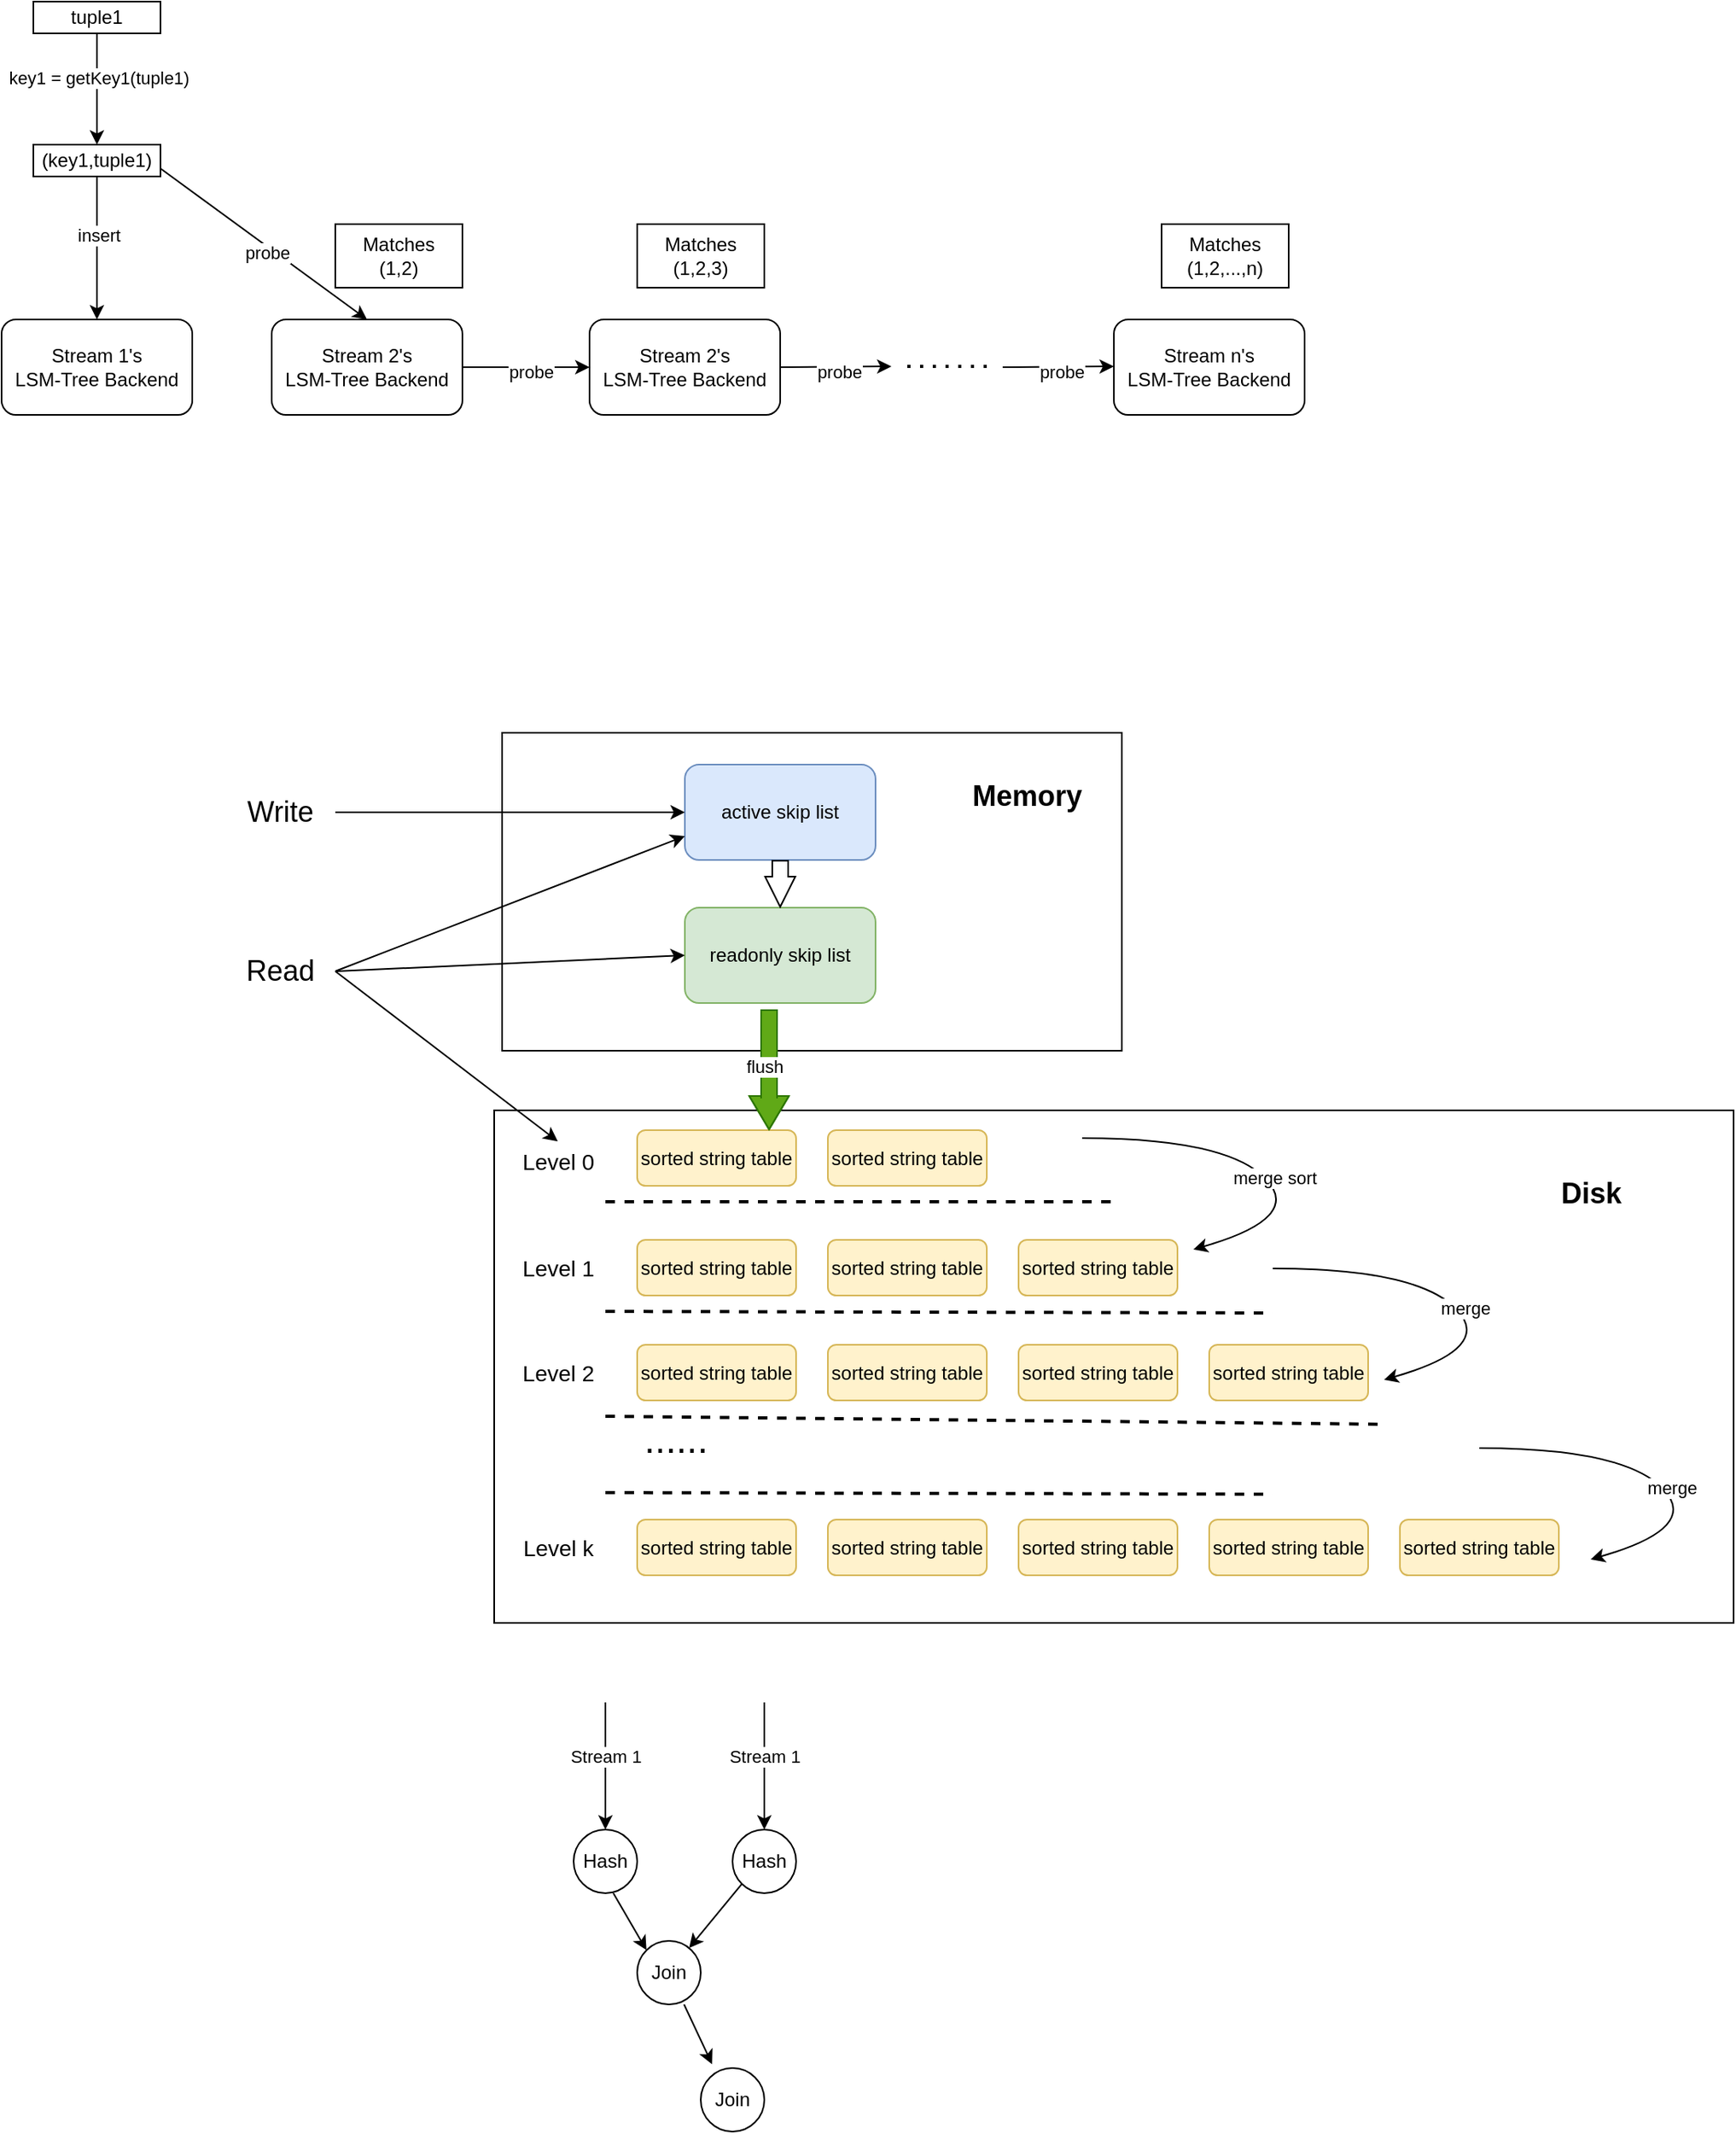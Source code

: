 <mxfile version="22.0.4" type="github">
  <diagram name="第 1 页" id="E1xqAoynhQZB6YTEvSdn">
    <mxGraphModel dx="892" dy="575" grid="1" gridSize="10" guides="1" tooltips="1" connect="1" arrows="1" fold="1" page="1" pageScale="1" pageWidth="1169" pageHeight="827" math="0" shadow="0">
      <root>
        <mxCell id="0" />
        <mxCell id="1" parent="0" />
        <mxCell id="flCKQIhOCsDCRdV_kYDA-1" value="Stream 1&#39;s&lt;br&gt;LSM-Tree Backend" style="rounded=1;whiteSpace=wrap;html=1;" vertex="1" parent="1">
          <mxGeometry x="60" y="230" width="120" height="60" as="geometry" />
        </mxCell>
        <mxCell id="flCKQIhOCsDCRdV_kYDA-2" value="Stream 2&#39;s&lt;br&gt;LSM-Tree Backend" style="rounded=1;whiteSpace=wrap;html=1;" vertex="1" parent="1">
          <mxGeometry x="230" y="230" width="120" height="60" as="geometry" />
        </mxCell>
        <mxCell id="flCKQIhOCsDCRdV_kYDA-3" value="Stream 2&#39;s&lt;br&gt;LSM-Tree Backend" style="rounded=1;whiteSpace=wrap;html=1;" vertex="1" parent="1">
          <mxGeometry x="430" y="230" width="120" height="60" as="geometry" />
        </mxCell>
        <mxCell id="flCKQIhOCsDCRdV_kYDA-4" value="Stream n&#39;s&lt;br&gt;LSM-Tree Backend" style="rounded=1;whiteSpace=wrap;html=1;" vertex="1" parent="1">
          <mxGeometry x="760" y="230" width="120" height="60" as="geometry" />
        </mxCell>
        <mxCell id="flCKQIhOCsDCRdV_kYDA-5" value="(key1,tuple1)" style="rounded=0;whiteSpace=wrap;html=1;" vertex="1" parent="1">
          <mxGeometry x="80" y="120" width="80" height="20" as="geometry" />
        </mxCell>
        <mxCell id="flCKQIhOCsDCRdV_kYDA-9" value="" style="endArrow=classic;html=1;rounded=0;exitX=1;exitY=0.75;exitDx=0;exitDy=0;entryX=0.5;entryY=0;entryDx=0;entryDy=0;" edge="1" parent="1" source="flCKQIhOCsDCRdV_kYDA-5" target="flCKQIhOCsDCRdV_kYDA-2">
          <mxGeometry width="50" height="50" relative="1" as="geometry">
            <mxPoint x="390" y="370" as="sourcePoint" />
            <mxPoint x="150" y="140" as="targetPoint" />
          </mxGeometry>
        </mxCell>
        <mxCell id="flCKQIhOCsDCRdV_kYDA-12" value="probe" style="edgeLabel;html=1;align=center;verticalAlign=middle;resizable=0;points=[];" vertex="1" connectable="0" parent="flCKQIhOCsDCRdV_kYDA-9">
          <mxGeometry x="0.06" y="-4" relative="1" as="geometry">
            <mxPoint y="-1" as="offset" />
          </mxGeometry>
        </mxCell>
        <mxCell id="flCKQIhOCsDCRdV_kYDA-14" value="" style="endArrow=classic;html=1;rounded=0;exitX=1;exitY=0.5;exitDx=0;exitDy=0;entryX=0;entryY=0.5;entryDx=0;entryDy=0;" edge="1" parent="1" source="flCKQIhOCsDCRdV_kYDA-2" target="flCKQIhOCsDCRdV_kYDA-3">
          <mxGeometry width="50" height="50" relative="1" as="geometry">
            <mxPoint x="160" y="165" as="sourcePoint" />
            <mxPoint x="300" y="240" as="targetPoint" />
          </mxGeometry>
        </mxCell>
        <mxCell id="flCKQIhOCsDCRdV_kYDA-15" value="probe" style="edgeLabel;html=1;align=center;verticalAlign=middle;resizable=0;points=[];" vertex="1" connectable="0" parent="flCKQIhOCsDCRdV_kYDA-14">
          <mxGeometry x="0.06" y="-4" relative="1" as="geometry">
            <mxPoint y="-1" as="offset" />
          </mxGeometry>
        </mxCell>
        <mxCell id="flCKQIhOCsDCRdV_kYDA-18" value="Matches&lt;br&gt;(1,2)" style="whiteSpace=wrap;html=1;" vertex="1" parent="1">
          <mxGeometry x="270" y="170" width="80" height="40" as="geometry" />
        </mxCell>
        <mxCell id="flCKQIhOCsDCRdV_kYDA-19" value="Matches&lt;br&gt;(1,2,3)" style="whiteSpace=wrap;html=1;" vertex="1" parent="1">
          <mxGeometry x="460" y="170" width="80" height="40" as="geometry" />
        </mxCell>
        <mxCell id="flCKQIhOCsDCRdV_kYDA-20" value="" style="endArrow=classic;html=1;rounded=0;entryX=0;entryY=0.5;entryDx=0;entryDy=0;" edge="1" parent="1">
          <mxGeometry width="50" height="50" relative="1" as="geometry">
            <mxPoint x="550" y="260" as="sourcePoint" />
            <mxPoint x="620" y="259.5" as="targetPoint" />
          </mxGeometry>
        </mxCell>
        <mxCell id="flCKQIhOCsDCRdV_kYDA-21" value="probe" style="edgeLabel;html=1;align=center;verticalAlign=middle;resizable=0;points=[];" vertex="1" connectable="0" parent="flCKQIhOCsDCRdV_kYDA-20">
          <mxGeometry x="0.06" y="-4" relative="1" as="geometry">
            <mxPoint y="-1" as="offset" />
          </mxGeometry>
        </mxCell>
        <mxCell id="flCKQIhOCsDCRdV_kYDA-23" value="" style="endArrow=none;dashed=1;html=1;dashPattern=1 3;strokeWidth=2;rounded=0;" edge="1" parent="1">
          <mxGeometry width="50" height="50" relative="1" as="geometry">
            <mxPoint x="630" y="259.5" as="sourcePoint" />
            <mxPoint x="680" y="259.5" as="targetPoint" />
          </mxGeometry>
        </mxCell>
        <mxCell id="flCKQIhOCsDCRdV_kYDA-24" value="" style="endArrow=classic;html=1;rounded=0;entryX=0;entryY=0.5;entryDx=0;entryDy=0;" edge="1" parent="1">
          <mxGeometry width="50" height="50" relative="1" as="geometry">
            <mxPoint x="690" y="260" as="sourcePoint" />
            <mxPoint x="760" y="259.5" as="targetPoint" />
          </mxGeometry>
        </mxCell>
        <mxCell id="flCKQIhOCsDCRdV_kYDA-25" value="probe" style="edgeLabel;html=1;align=center;verticalAlign=middle;resizable=0;points=[];" vertex="1" connectable="0" parent="flCKQIhOCsDCRdV_kYDA-24">
          <mxGeometry x="0.06" y="-4" relative="1" as="geometry">
            <mxPoint y="-1" as="offset" />
          </mxGeometry>
        </mxCell>
        <mxCell id="flCKQIhOCsDCRdV_kYDA-26" value="Matches&lt;br&gt;(1,2,...,n)" style="whiteSpace=wrap;html=1;" vertex="1" parent="1">
          <mxGeometry x="790" y="170" width="80" height="40" as="geometry" />
        </mxCell>
        <mxCell id="flCKQIhOCsDCRdV_kYDA-28" value="" style="endArrow=classic;html=1;rounded=0;exitX=0.5;exitY=1;exitDx=0;exitDy=0;entryX=0.5;entryY=0;entryDx=0;entryDy=0;" edge="1" parent="1" source="flCKQIhOCsDCRdV_kYDA-5" target="flCKQIhOCsDCRdV_kYDA-1">
          <mxGeometry width="50" height="50" relative="1" as="geometry">
            <mxPoint x="390" y="370" as="sourcePoint" />
            <mxPoint x="440" y="320" as="targetPoint" />
          </mxGeometry>
        </mxCell>
        <mxCell id="flCKQIhOCsDCRdV_kYDA-29" value="insert" style="edgeLabel;html=1;align=center;verticalAlign=middle;resizable=0;points=[];" vertex="1" connectable="0" parent="flCKQIhOCsDCRdV_kYDA-28">
          <mxGeometry x="-0.183" y="1" relative="1" as="geometry">
            <mxPoint as="offset" />
          </mxGeometry>
        </mxCell>
        <mxCell id="flCKQIhOCsDCRdV_kYDA-30" value="tuple1" style="rounded=0;whiteSpace=wrap;html=1;" vertex="1" parent="1">
          <mxGeometry x="80" y="30" width="80" height="20" as="geometry" />
        </mxCell>
        <mxCell id="flCKQIhOCsDCRdV_kYDA-32" value="" style="endArrow=classic;html=1;rounded=0;exitX=0.5;exitY=1;exitDx=0;exitDy=0;entryX=0.5;entryY=0;entryDx=0;entryDy=0;" edge="1" parent="1" source="flCKQIhOCsDCRdV_kYDA-30" target="flCKQIhOCsDCRdV_kYDA-5">
          <mxGeometry width="50" height="50" relative="1" as="geometry">
            <mxPoint x="390" y="370" as="sourcePoint" />
            <mxPoint x="440" y="320" as="targetPoint" />
          </mxGeometry>
        </mxCell>
        <mxCell id="flCKQIhOCsDCRdV_kYDA-33" value="key1 = getKey1(tuple1)" style="edgeLabel;html=1;align=center;verticalAlign=middle;resizable=0;points=[];" vertex="1" connectable="0" parent="flCKQIhOCsDCRdV_kYDA-32">
          <mxGeometry x="-0.2" y="1" relative="1" as="geometry">
            <mxPoint as="offset" />
          </mxGeometry>
        </mxCell>
        <mxCell id="flCKQIhOCsDCRdV_kYDA-35" value="" style="rounded=0;whiteSpace=wrap;html=1;" vertex="1" parent="1">
          <mxGeometry x="375" y="490" width="390" height="200" as="geometry" />
        </mxCell>
        <mxCell id="flCKQIhOCsDCRdV_kYDA-36" value="active skip list" style="rounded=1;whiteSpace=wrap;html=1;fillColor=#dae8fc;strokeColor=#6c8ebf;" vertex="1" parent="1">
          <mxGeometry x="490" y="510" width="120" height="60" as="geometry" />
        </mxCell>
        <mxCell id="flCKQIhOCsDCRdV_kYDA-37" value="readonly skip list" style="rounded=1;whiteSpace=wrap;html=1;fillColor=#d5e8d4;strokeColor=#82b366;" vertex="1" parent="1">
          <mxGeometry x="490" y="600" width="120" height="60" as="geometry" />
        </mxCell>
        <mxCell id="flCKQIhOCsDCRdV_kYDA-38" value="&lt;font style=&quot;font-size: 18px;&quot;&gt;&lt;b&gt;Memory&lt;/b&gt;&lt;/font&gt;" style="text;html=1;align=center;verticalAlign=middle;resizable=0;points=[];autosize=1;strokeColor=none;fillColor=none;" vertex="1" parent="1">
          <mxGeometry x="660" y="510" width="90" height="40" as="geometry" />
        </mxCell>
        <mxCell id="flCKQIhOCsDCRdV_kYDA-40" value="" style="rounded=0;whiteSpace=wrap;html=1;" vertex="1" parent="1">
          <mxGeometry x="370" y="727.5" width="780" height="322.5" as="geometry" />
        </mxCell>
        <mxCell id="flCKQIhOCsDCRdV_kYDA-41" value="sorted string table" style="rounded=1;whiteSpace=wrap;html=1;fillColor=#fff2cc;strokeColor=#d6b656;" vertex="1" parent="1">
          <mxGeometry x="460" y="740" width="100" height="35" as="geometry" />
        </mxCell>
        <mxCell id="flCKQIhOCsDCRdV_kYDA-43" value="&lt;font style=&quot;font-size: 18px;&quot;&gt;&lt;b&gt;Disk&lt;/b&gt;&lt;/font&gt;" style="text;html=1;align=center;verticalAlign=middle;resizable=0;points=[];autosize=1;strokeColor=none;fillColor=none;" vertex="1" parent="1">
          <mxGeometry x="1030" y="760" width="60" height="40" as="geometry" />
        </mxCell>
        <mxCell id="flCKQIhOCsDCRdV_kYDA-48" value="sorted string table" style="rounded=1;whiteSpace=wrap;html=1;fillColor=#fff2cc;strokeColor=#d6b656;" vertex="1" parent="1">
          <mxGeometry x="580" y="740" width="100" height="35" as="geometry" />
        </mxCell>
        <mxCell id="flCKQIhOCsDCRdV_kYDA-51" value="" style="endArrow=none;dashed=1;html=1;rounded=1;strokeWidth=2;" edge="1" parent="1">
          <mxGeometry width="50" height="50" relative="1" as="geometry">
            <mxPoint x="440" y="785" as="sourcePoint" />
            <mxPoint x="760" y="785" as="targetPoint" />
          </mxGeometry>
        </mxCell>
        <mxCell id="flCKQIhOCsDCRdV_kYDA-53" value="sorted string table" style="rounded=1;whiteSpace=wrap;html=1;fillColor=#fff2cc;strokeColor=#d6b656;" vertex="1" parent="1">
          <mxGeometry x="460" y="809" width="100" height="35" as="geometry" />
        </mxCell>
        <mxCell id="flCKQIhOCsDCRdV_kYDA-54" value="sorted string table" style="rounded=1;whiteSpace=wrap;html=1;fillColor=#fff2cc;strokeColor=#d6b656;" vertex="1" parent="1">
          <mxGeometry x="580" y="809" width="100" height="35" as="geometry" />
        </mxCell>
        <mxCell id="flCKQIhOCsDCRdV_kYDA-55" value="" style="endArrow=none;dashed=1;html=1;rounded=1;strokeWidth=2;" edge="1" parent="1">
          <mxGeometry width="50" height="50" relative="1" as="geometry">
            <mxPoint x="440" y="854" as="sourcePoint" />
            <mxPoint x="860" y="855" as="targetPoint" />
          </mxGeometry>
        </mxCell>
        <mxCell id="flCKQIhOCsDCRdV_kYDA-56" value="sorted string table" style="rounded=1;whiteSpace=wrap;html=1;fillColor=#fff2cc;strokeColor=#d6b656;" vertex="1" parent="1">
          <mxGeometry x="700" y="809" width="100" height="35" as="geometry" />
        </mxCell>
        <mxCell id="flCKQIhOCsDCRdV_kYDA-57" value="sorted string table" style="rounded=1;whiteSpace=wrap;html=1;fillColor=#fff2cc;strokeColor=#d6b656;" vertex="1" parent="1">
          <mxGeometry x="460" y="875" width="100" height="35" as="geometry" />
        </mxCell>
        <mxCell id="flCKQIhOCsDCRdV_kYDA-58" value="sorted string table" style="rounded=1;whiteSpace=wrap;html=1;fillColor=#fff2cc;strokeColor=#d6b656;" vertex="1" parent="1">
          <mxGeometry x="580" y="875" width="100" height="35" as="geometry" />
        </mxCell>
        <mxCell id="flCKQIhOCsDCRdV_kYDA-59" value="" style="endArrow=none;dashed=1;html=1;rounded=1;strokeWidth=2;" edge="1" parent="1">
          <mxGeometry width="50" height="50" relative="1" as="geometry">
            <mxPoint x="440" y="920" as="sourcePoint" />
            <mxPoint x="930" y="925" as="targetPoint" />
          </mxGeometry>
        </mxCell>
        <mxCell id="flCKQIhOCsDCRdV_kYDA-62" value="" style="endArrow=none;dashed=1;html=1;rounded=1;strokeWidth=2;" edge="1" parent="1">
          <mxGeometry width="50" height="50" relative="1" as="geometry">
            <mxPoint x="440" y="968" as="sourcePoint" />
            <mxPoint x="860" y="969" as="targetPoint" />
          </mxGeometry>
        </mxCell>
        <mxCell id="flCKQIhOCsDCRdV_kYDA-63" value="sorted string table" style="rounded=1;whiteSpace=wrap;html=1;fillColor=#fff2cc;strokeColor=#d6b656;" vertex="1" parent="1">
          <mxGeometry x="700" y="875" width="100" height="35" as="geometry" />
        </mxCell>
        <mxCell id="flCKQIhOCsDCRdV_kYDA-64" value="sorted string table" style="rounded=1;whiteSpace=wrap;html=1;fillColor=#fff2cc;strokeColor=#d6b656;" vertex="1" parent="1">
          <mxGeometry x="820" y="875" width="100" height="35" as="geometry" />
        </mxCell>
        <mxCell id="flCKQIhOCsDCRdV_kYDA-67" value="&lt;font style=&quot;font-size: 24px;&quot;&gt;......&lt;/font&gt;" style="text;html=1;align=center;verticalAlign=middle;resizable=0;points=[];autosize=1;strokeColor=none;fillColor=none;" vertex="1" parent="1">
          <mxGeometry x="454" y="915" width="60" height="40" as="geometry" />
        </mxCell>
        <mxCell id="flCKQIhOCsDCRdV_kYDA-68" value="sorted string table" style="rounded=1;whiteSpace=wrap;html=1;fillColor=#fff2cc;strokeColor=#d6b656;" vertex="1" parent="1">
          <mxGeometry x="460" y="985" width="100" height="35" as="geometry" />
        </mxCell>
        <mxCell id="flCKQIhOCsDCRdV_kYDA-69" value="sorted string table" style="rounded=1;whiteSpace=wrap;html=1;fillColor=#fff2cc;strokeColor=#d6b656;" vertex="1" parent="1">
          <mxGeometry x="580" y="985" width="100" height="35" as="geometry" />
        </mxCell>
        <mxCell id="flCKQIhOCsDCRdV_kYDA-70" value="sorted string table" style="rounded=1;whiteSpace=wrap;html=1;fillColor=#fff2cc;strokeColor=#d6b656;" vertex="1" parent="1">
          <mxGeometry x="700" y="985" width="100" height="35" as="geometry" />
        </mxCell>
        <mxCell id="flCKQIhOCsDCRdV_kYDA-71" value="sorted string table" style="rounded=1;whiteSpace=wrap;html=1;fillColor=#fff2cc;strokeColor=#d6b656;" vertex="1" parent="1">
          <mxGeometry x="820" y="985" width="100" height="35" as="geometry" />
        </mxCell>
        <mxCell id="flCKQIhOCsDCRdV_kYDA-72" value="sorted string table" style="rounded=1;whiteSpace=wrap;html=1;fillColor=#fff2cc;strokeColor=#d6b656;" vertex="1" parent="1">
          <mxGeometry x="940" y="985" width="100" height="35" as="geometry" />
        </mxCell>
        <mxCell id="flCKQIhOCsDCRdV_kYDA-73" value="&lt;font style=&quot;font-size: 14px;&quot;&gt;Level 0&lt;/font&gt;" style="text;html=1;align=center;verticalAlign=middle;resizable=0;points=[];autosize=1;strokeColor=none;fillColor=none;" vertex="1" parent="1">
          <mxGeometry x="375" y="745" width="70" height="30" as="geometry" />
        </mxCell>
        <mxCell id="flCKQIhOCsDCRdV_kYDA-74" value="" style="shape=flexArrow;endArrow=classic;html=1;rounded=0;exitX=0.442;exitY=1.067;exitDx=0;exitDy=0;exitPerimeter=0;fillColor=#60a917;strokeColor=#2D7600;endWidth=14;endSize=6.67;" edge="1" parent="1" source="flCKQIhOCsDCRdV_kYDA-37">
          <mxGeometry width="50" height="50" relative="1" as="geometry">
            <mxPoint x="650" y="780" as="sourcePoint" />
            <mxPoint x="543" y="740" as="targetPoint" />
            <Array as="points">
              <mxPoint x="543" y="680" />
              <mxPoint x="543" y="720" />
            </Array>
          </mxGeometry>
        </mxCell>
        <mxCell id="flCKQIhOCsDCRdV_kYDA-75" value="flush" style="edgeLabel;html=1;align=center;verticalAlign=middle;resizable=0;points=[];" vertex="1" connectable="0" parent="flCKQIhOCsDCRdV_kYDA-74">
          <mxGeometry x="-0.369" y="-2" relative="1" as="geometry">
            <mxPoint x="-1" y="12" as="offset" />
          </mxGeometry>
        </mxCell>
        <mxCell id="flCKQIhOCsDCRdV_kYDA-82" value="&lt;font style=&quot;font-size: 14px;&quot;&gt;Level 1&lt;/font&gt;" style="text;html=1;align=center;verticalAlign=middle;resizable=0;points=[];autosize=1;strokeColor=none;fillColor=none;" vertex="1" parent="1">
          <mxGeometry x="375" y="811.5" width="70" height="30" as="geometry" />
        </mxCell>
        <mxCell id="flCKQIhOCsDCRdV_kYDA-83" value="&lt;font style=&quot;font-size: 14px;&quot;&gt;Level 2&lt;/font&gt;" style="text;html=1;align=center;verticalAlign=middle;resizable=0;points=[];autosize=1;strokeColor=none;fillColor=none;" vertex="1" parent="1">
          <mxGeometry x="375" y="877.5" width="70" height="30" as="geometry" />
        </mxCell>
        <mxCell id="flCKQIhOCsDCRdV_kYDA-84" value="&lt;font style=&quot;font-size: 14px;&quot;&gt;Level k&lt;/font&gt;" style="text;html=1;align=center;verticalAlign=middle;resizable=0;points=[];autosize=1;strokeColor=none;fillColor=none;" vertex="1" parent="1">
          <mxGeometry x="375" y="987.5" width="70" height="30" as="geometry" />
        </mxCell>
        <mxCell id="flCKQIhOCsDCRdV_kYDA-89" value="" style="endArrow=classic;html=1;curved=1;strokeColor=default;" edge="1" parent="1">
          <mxGeometry width="50" height="50" relative="1" as="geometry">
            <mxPoint x="740" y="745" as="sourcePoint" />
            <mxPoint x="810" y="815" as="targetPoint" />
            <Array as="points">
              <mxPoint x="830" y="745" />
              <mxPoint x="880" y="795" />
            </Array>
          </mxGeometry>
        </mxCell>
        <mxCell id="flCKQIhOCsDCRdV_kYDA-90" value="merge sort" style="edgeLabel;html=1;align=center;verticalAlign=middle;resizable=0;points=[];" vertex="1" connectable="0" parent="flCKQIhOCsDCRdV_kYDA-89">
          <mxGeometry x="0.104" y="4" relative="1" as="geometry">
            <mxPoint as="offset" />
          </mxGeometry>
        </mxCell>
        <mxCell id="flCKQIhOCsDCRdV_kYDA-91" value="" style="endArrow=classic;html=1;curved=1;strokeColor=default;" edge="1" parent="1">
          <mxGeometry width="50" height="50" relative="1" as="geometry">
            <mxPoint x="860" y="827" as="sourcePoint" />
            <mxPoint x="930" y="897" as="targetPoint" />
            <Array as="points">
              <mxPoint x="950" y="827" />
              <mxPoint x="1000" y="877" />
            </Array>
          </mxGeometry>
        </mxCell>
        <mxCell id="flCKQIhOCsDCRdV_kYDA-92" value="merge" style="edgeLabel;html=1;align=center;verticalAlign=middle;resizable=0;points=[];" vertex="1" connectable="0" parent="flCKQIhOCsDCRdV_kYDA-91">
          <mxGeometry x="0.104" y="4" relative="1" as="geometry">
            <mxPoint as="offset" />
          </mxGeometry>
        </mxCell>
        <mxCell id="flCKQIhOCsDCRdV_kYDA-93" value="" style="endArrow=classic;html=1;curved=1;strokeColor=default;" edge="1" parent="1">
          <mxGeometry width="50" height="50" relative="1" as="geometry">
            <mxPoint x="990" y="940" as="sourcePoint" />
            <mxPoint x="1060" y="1010" as="targetPoint" />
            <Array as="points">
              <mxPoint x="1080" y="940" />
              <mxPoint x="1130" y="990" />
            </Array>
          </mxGeometry>
        </mxCell>
        <mxCell id="flCKQIhOCsDCRdV_kYDA-94" value="merge" style="edgeLabel;html=1;align=center;verticalAlign=middle;resizable=0;points=[];" vertex="1" connectable="0" parent="flCKQIhOCsDCRdV_kYDA-93">
          <mxGeometry x="0.104" y="4" relative="1" as="geometry">
            <mxPoint as="offset" />
          </mxGeometry>
        </mxCell>
        <mxCell id="flCKQIhOCsDCRdV_kYDA-100" style="edgeStyle=orthogonalEdgeStyle;rounded=0;orthogonalLoop=1;jettySize=auto;html=1;" edge="1" parent="1" source="flCKQIhOCsDCRdV_kYDA-95" target="flCKQIhOCsDCRdV_kYDA-36">
          <mxGeometry relative="1" as="geometry" />
        </mxCell>
        <mxCell id="flCKQIhOCsDCRdV_kYDA-95" value="&lt;font style=&quot;font-size: 18px;&quot;&gt;Write&lt;/font&gt;" style="text;html=1;align=center;verticalAlign=middle;resizable=0;points=[];autosize=1;strokeColor=none;fillColor=none;" vertex="1" parent="1">
          <mxGeometry x="200" y="520" width="70" height="40" as="geometry" />
        </mxCell>
        <mxCell id="flCKQIhOCsDCRdV_kYDA-96" value="&lt;font style=&quot;font-size: 18px;&quot;&gt;Read&lt;/font&gt;" style="text;html=1;align=center;verticalAlign=middle;resizable=0;points=[];autosize=1;strokeColor=none;fillColor=none;" vertex="1" parent="1">
          <mxGeometry x="200" y="620" width="70" height="40" as="geometry" />
        </mxCell>
        <mxCell id="flCKQIhOCsDCRdV_kYDA-99" value="" style="shape=flexArrow;endArrow=classic;html=1;rounded=0;entryX=0.5;entryY=0;entryDx=0;entryDy=0;exitX=0.5;exitY=1;exitDx=0;exitDy=0;endWidth=8;endSize=6;" edge="1" parent="1" source="flCKQIhOCsDCRdV_kYDA-36" target="flCKQIhOCsDCRdV_kYDA-37">
          <mxGeometry width="50" height="50" relative="1" as="geometry">
            <mxPoint x="280" y="575" as="sourcePoint" />
            <mxPoint x="500" y="575" as="targetPoint" />
          </mxGeometry>
        </mxCell>
        <mxCell id="flCKQIhOCsDCRdV_kYDA-102" value="" style="endArrow=classic;html=1;rounded=0;entryX=0;entryY=0.5;entryDx=0;entryDy=0;exitX=1.014;exitY=0.5;exitDx=0;exitDy=0;exitPerimeter=0;" edge="1" parent="1" source="flCKQIhOCsDCRdV_kYDA-96" target="flCKQIhOCsDCRdV_kYDA-37">
          <mxGeometry width="50" height="50" relative="1" as="geometry">
            <mxPoint x="650" y="810" as="sourcePoint" />
            <mxPoint x="700" y="760" as="targetPoint" />
          </mxGeometry>
        </mxCell>
        <mxCell id="flCKQIhOCsDCRdV_kYDA-103" value="" style="endArrow=classic;html=1;rounded=0;entryX=0;entryY=0.75;entryDx=0;entryDy=0;" edge="1" parent="1" target="flCKQIhOCsDCRdV_kYDA-36">
          <mxGeometry width="50" height="50" relative="1" as="geometry">
            <mxPoint x="270" y="640" as="sourcePoint" />
            <mxPoint x="500" y="640" as="targetPoint" />
          </mxGeometry>
        </mxCell>
        <mxCell id="flCKQIhOCsDCRdV_kYDA-104" value="" style="endArrow=classic;html=1;rounded=0;entryX=0.5;entryY=0.067;entryDx=0;entryDy=0;entryPerimeter=0;" edge="1" parent="1" target="flCKQIhOCsDCRdV_kYDA-73">
          <mxGeometry width="50" height="50" relative="1" as="geometry">
            <mxPoint x="270" y="640" as="sourcePoint" />
            <mxPoint x="410" y="740" as="targetPoint" />
          </mxGeometry>
        </mxCell>
        <mxCell id="flCKQIhOCsDCRdV_kYDA-107" value="Join" style="ellipse;whiteSpace=wrap;html=1;aspect=fixed;" vertex="1" parent="1">
          <mxGeometry x="460" y="1250" width="40" height="40" as="geometry" />
        </mxCell>
        <mxCell id="flCKQIhOCsDCRdV_kYDA-108" value="Hash" style="ellipse;whiteSpace=wrap;html=1;aspect=fixed;" vertex="1" parent="1">
          <mxGeometry x="420" y="1180" width="40" height="40" as="geometry" />
        </mxCell>
        <mxCell id="flCKQIhOCsDCRdV_kYDA-109" value="" style="endArrow=classic;html=1;rounded=0;entryX=0.5;entryY=0;entryDx=0;entryDy=0;" edge="1" parent="1" target="flCKQIhOCsDCRdV_kYDA-108">
          <mxGeometry width="50" height="50" relative="1" as="geometry">
            <mxPoint x="440" y="1100" as="sourcePoint" />
            <mxPoint x="730" y="1190" as="targetPoint" />
          </mxGeometry>
        </mxCell>
        <mxCell id="flCKQIhOCsDCRdV_kYDA-110" value="Stream 1" style="edgeLabel;html=1;align=center;verticalAlign=middle;resizable=0;points=[];" vertex="1" connectable="0" parent="flCKQIhOCsDCRdV_kYDA-109">
          <mxGeometry x="-0.158" relative="1" as="geometry">
            <mxPoint as="offset" />
          </mxGeometry>
        </mxCell>
        <mxCell id="flCKQIhOCsDCRdV_kYDA-111" value="" style="endArrow=classic;html=1;rounded=0;entryX=0;entryY=0;entryDx=0;entryDy=0;" edge="1" parent="1" target="flCKQIhOCsDCRdV_kYDA-107">
          <mxGeometry width="50" height="50" relative="1" as="geometry">
            <mxPoint x="445" y="1220" as="sourcePoint" />
            <mxPoint x="460" y="1250" as="targetPoint" />
          </mxGeometry>
        </mxCell>
        <mxCell id="flCKQIhOCsDCRdV_kYDA-113" value="Hash" style="ellipse;whiteSpace=wrap;html=1;aspect=fixed;" vertex="1" parent="1">
          <mxGeometry x="520" y="1180" width="40" height="40" as="geometry" />
        </mxCell>
        <mxCell id="flCKQIhOCsDCRdV_kYDA-114" value="" style="endArrow=classic;html=1;rounded=0;entryX=0.5;entryY=0;entryDx=0;entryDy=0;" edge="1" parent="1" target="flCKQIhOCsDCRdV_kYDA-113">
          <mxGeometry width="50" height="50" relative="1" as="geometry">
            <mxPoint x="540" y="1100" as="sourcePoint" />
            <mxPoint x="830" y="1190" as="targetPoint" />
          </mxGeometry>
        </mxCell>
        <mxCell id="flCKQIhOCsDCRdV_kYDA-115" value="Stream 1" style="edgeLabel;html=1;align=center;verticalAlign=middle;resizable=0;points=[];" vertex="1" connectable="0" parent="flCKQIhOCsDCRdV_kYDA-114">
          <mxGeometry x="-0.158" relative="1" as="geometry">
            <mxPoint as="offset" />
          </mxGeometry>
        </mxCell>
        <mxCell id="flCKQIhOCsDCRdV_kYDA-116" value="" style="endArrow=classic;html=1;rounded=0;exitX=0;exitY=1;exitDx=0;exitDy=0;" edge="1" parent="1" source="flCKQIhOCsDCRdV_kYDA-113" target="flCKQIhOCsDCRdV_kYDA-107">
          <mxGeometry width="50" height="50" relative="1" as="geometry">
            <mxPoint x="529.5" y="1214" as="sourcePoint" />
            <mxPoint x="550.5" y="1250" as="targetPoint" />
          </mxGeometry>
        </mxCell>
        <mxCell id="flCKQIhOCsDCRdV_kYDA-117" value="Join" style="ellipse;whiteSpace=wrap;html=1;aspect=fixed;" vertex="1" parent="1">
          <mxGeometry x="500" y="1330" width="40" height="40" as="geometry" />
        </mxCell>
        <mxCell id="flCKQIhOCsDCRdV_kYDA-118" value="" style="endArrow=classic;html=1;rounded=0;entryX=0.178;entryY=-0.06;entryDx=0;entryDy=0;entryPerimeter=0;" edge="1" parent="1" target="flCKQIhOCsDCRdV_kYDA-117">
          <mxGeometry width="50" height="50" relative="1" as="geometry">
            <mxPoint x="489.5" y="1290" as="sourcePoint" />
            <mxPoint x="510.5" y="1326" as="targetPoint" />
          </mxGeometry>
        </mxCell>
      </root>
    </mxGraphModel>
  </diagram>
</mxfile>
